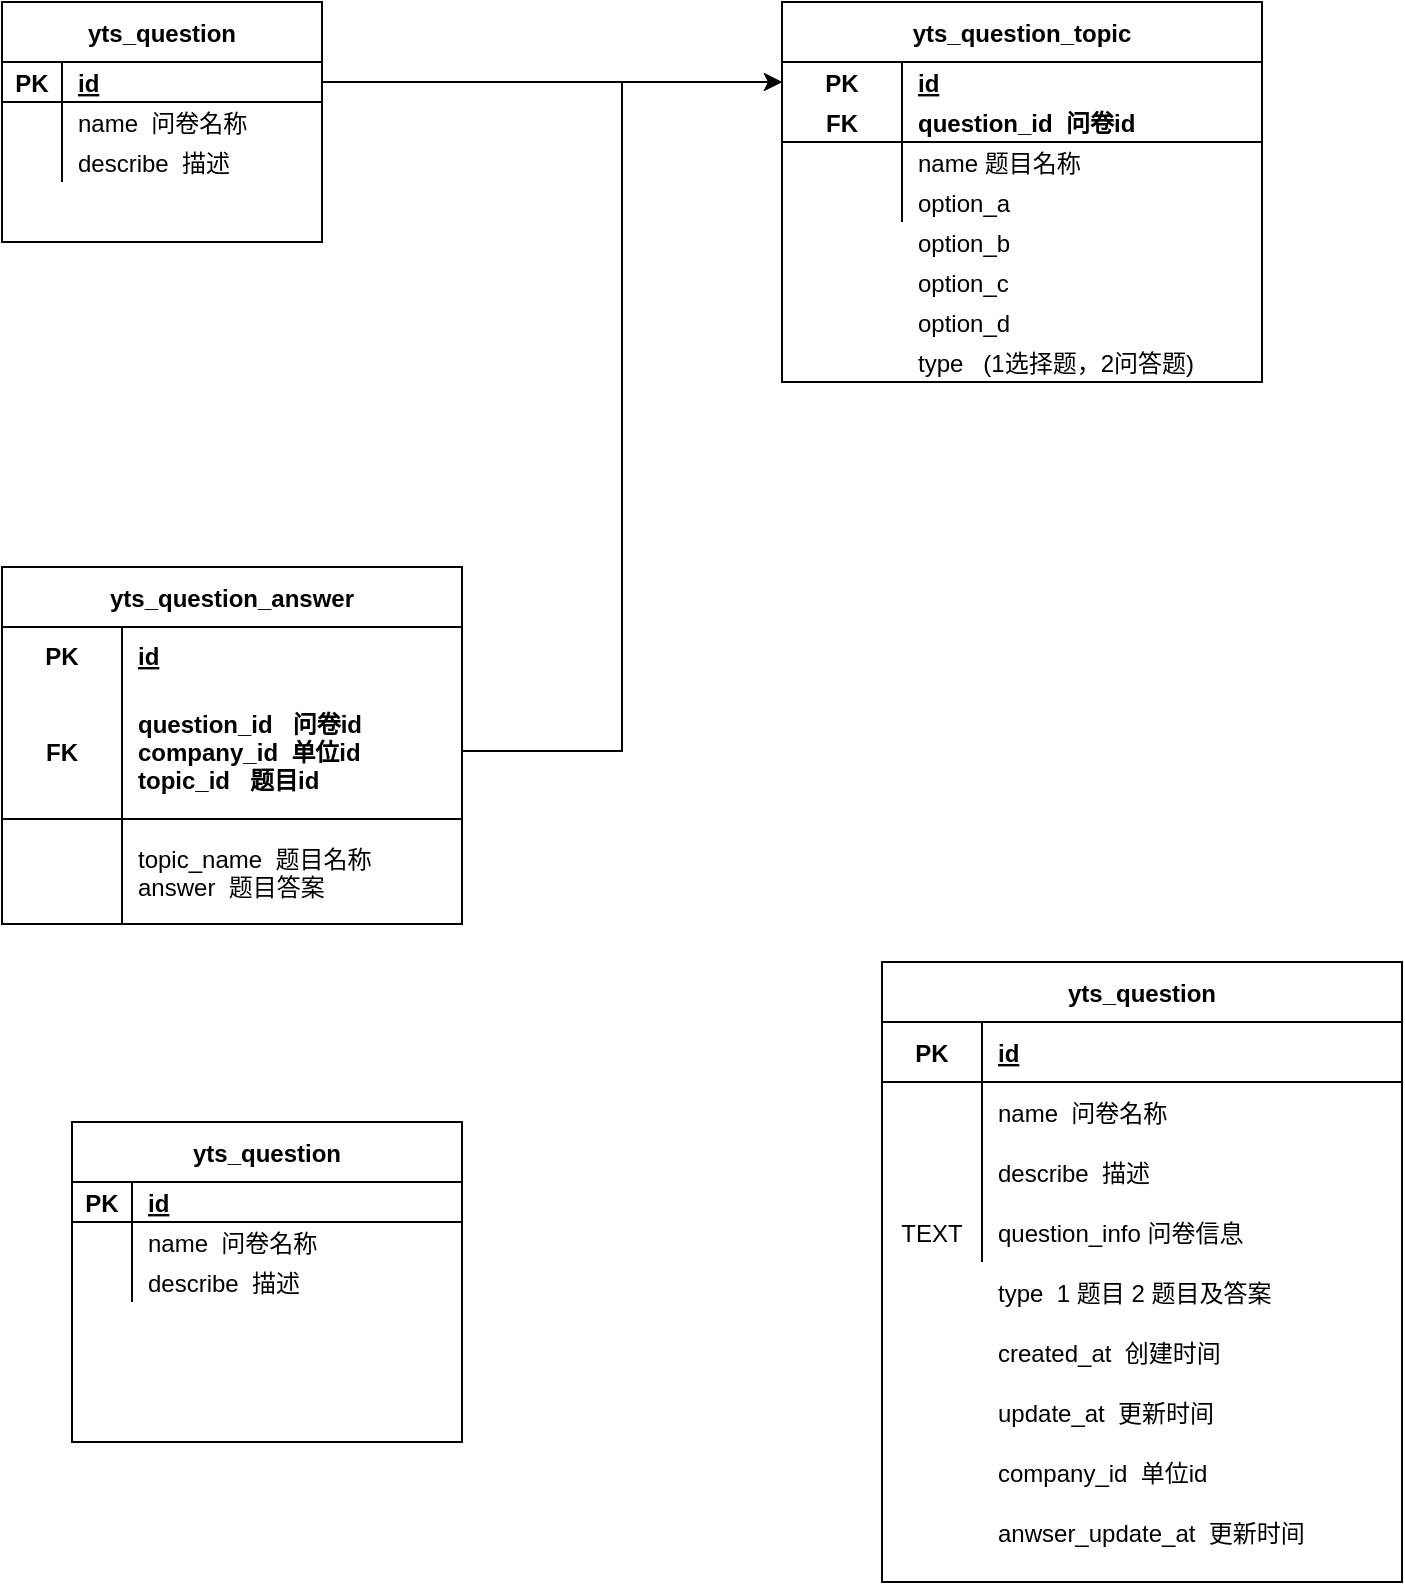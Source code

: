<mxfile version="13.10.4" type="github">
  <diagram id="j12a4eqQzq2RAFbl9snG" name="Page-1">
    <mxGraphModel dx="1185" dy="588" grid="1" gridSize="10" guides="1" tooltips="1" connect="1" arrows="1" fold="1" page="1" pageScale="1" pageWidth="827" pageHeight="1169" math="0" shadow="0">
      <root>
        <mxCell id="0" />
        <mxCell id="1" parent="0" />
        <mxCell id="PU8bBQ2o0Tv29JzaatMH-1" value="yts_question" style="shape=table;startSize=30;container=1;collapsible=1;childLayout=tableLayout;fixedRows=1;rowLines=0;fontStyle=1;align=center;resizeLast=1;" parent="1" vertex="1">
          <mxGeometry x="50" y="120" width="160" height="120" as="geometry" />
        </mxCell>
        <mxCell id="PU8bBQ2o0Tv29JzaatMH-2" value="" style="shape=partialRectangle;collapsible=0;dropTarget=0;pointerEvents=0;fillColor=none;top=0;left=0;bottom=1;right=0;points=[[0,0.5],[1,0.5]];portConstraint=eastwest;" parent="PU8bBQ2o0Tv29JzaatMH-1" vertex="1">
          <mxGeometry y="30" width="160" height="20" as="geometry" />
        </mxCell>
        <mxCell id="PU8bBQ2o0Tv29JzaatMH-3" value="PK" style="shape=partialRectangle;connectable=0;fillColor=none;top=0;left=0;bottom=0;right=0;fontStyle=1;overflow=hidden;" parent="PU8bBQ2o0Tv29JzaatMH-2" vertex="1">
          <mxGeometry width="30" height="20" as="geometry" />
        </mxCell>
        <mxCell id="PU8bBQ2o0Tv29JzaatMH-4" value="id" style="shape=partialRectangle;connectable=0;fillColor=none;top=0;left=0;bottom=0;right=0;align=left;spacingLeft=6;fontStyle=5;overflow=hidden;" parent="PU8bBQ2o0Tv29JzaatMH-2" vertex="1">
          <mxGeometry x="30" width="130" height="20" as="geometry" />
        </mxCell>
        <mxCell id="PU8bBQ2o0Tv29JzaatMH-5" value="" style="shape=partialRectangle;collapsible=0;dropTarget=0;pointerEvents=0;fillColor=none;top=0;left=0;bottom=0;right=0;points=[[0,0.5],[1,0.5]];portConstraint=eastwest;" parent="PU8bBQ2o0Tv29JzaatMH-1" vertex="1">
          <mxGeometry y="50" width="160" height="20" as="geometry" />
        </mxCell>
        <mxCell id="PU8bBQ2o0Tv29JzaatMH-6" value="" style="shape=partialRectangle;connectable=0;fillColor=none;top=0;left=0;bottom=0;right=0;editable=1;overflow=hidden;" parent="PU8bBQ2o0Tv29JzaatMH-5" vertex="1">
          <mxGeometry width="30" height="20" as="geometry" />
        </mxCell>
        <mxCell id="PU8bBQ2o0Tv29JzaatMH-7" value="name  问卷名称" style="shape=partialRectangle;connectable=0;fillColor=none;top=0;left=0;bottom=0;right=0;align=left;spacingLeft=6;overflow=hidden;" parent="PU8bBQ2o0Tv29JzaatMH-5" vertex="1">
          <mxGeometry x="30" width="130" height="20" as="geometry" />
        </mxCell>
        <mxCell id="PU8bBQ2o0Tv29JzaatMH-8" value="" style="shape=partialRectangle;collapsible=0;dropTarget=0;pointerEvents=0;fillColor=none;top=0;left=0;bottom=0;right=0;points=[[0,0.5],[1,0.5]];portConstraint=eastwest;" parent="PU8bBQ2o0Tv29JzaatMH-1" vertex="1">
          <mxGeometry y="70" width="160" height="20" as="geometry" />
        </mxCell>
        <mxCell id="PU8bBQ2o0Tv29JzaatMH-9" value="" style="shape=partialRectangle;connectable=0;fillColor=none;top=0;left=0;bottom=0;right=0;editable=1;overflow=hidden;" parent="PU8bBQ2o0Tv29JzaatMH-8" vertex="1">
          <mxGeometry width="30" height="20" as="geometry" />
        </mxCell>
        <mxCell id="PU8bBQ2o0Tv29JzaatMH-10" value="describe  描述" style="shape=partialRectangle;connectable=0;fillColor=none;top=0;left=0;bottom=0;right=0;align=left;spacingLeft=6;overflow=hidden;" parent="PU8bBQ2o0Tv29JzaatMH-8" vertex="1">
          <mxGeometry x="30" width="130" height="20" as="geometry" />
        </mxCell>
        <mxCell id="PU8bBQ2o0Tv29JzaatMH-26" value="yts_question_topic" style="shape=table;startSize=30;container=1;collapsible=1;childLayout=tableLayout;fixedRows=1;rowLines=0;fontStyle=1;align=center;resizeLast=1;" parent="1" vertex="1">
          <mxGeometry x="440" y="120" width="240" height="190" as="geometry" />
        </mxCell>
        <mxCell id="PU8bBQ2o0Tv29JzaatMH-27" value="" style="shape=partialRectangle;collapsible=0;dropTarget=0;pointerEvents=0;fillColor=none;top=0;left=0;bottom=0;right=0;points=[[0,0.5],[1,0.5]];portConstraint=eastwest;" parent="PU8bBQ2o0Tv29JzaatMH-26" vertex="1">
          <mxGeometry y="30" width="240" height="20" as="geometry" />
        </mxCell>
        <mxCell id="PU8bBQ2o0Tv29JzaatMH-28" value="PK" style="shape=partialRectangle;connectable=0;fillColor=none;top=0;left=0;bottom=0;right=0;fontStyle=1;overflow=hidden;" parent="PU8bBQ2o0Tv29JzaatMH-27" vertex="1">
          <mxGeometry width="60" height="20" as="geometry" />
        </mxCell>
        <mxCell id="PU8bBQ2o0Tv29JzaatMH-29" value="id" style="shape=partialRectangle;connectable=0;fillColor=none;top=0;left=0;bottom=0;right=0;align=left;spacingLeft=6;fontStyle=5;overflow=hidden;" parent="PU8bBQ2o0Tv29JzaatMH-27" vertex="1">
          <mxGeometry x="60" width="180" height="20" as="geometry" />
        </mxCell>
        <mxCell id="PU8bBQ2o0Tv29JzaatMH-30" value="" style="shape=partialRectangle;collapsible=0;dropTarget=0;pointerEvents=0;fillColor=none;top=0;left=0;bottom=1;right=0;points=[[0,0.5],[1,0.5]];portConstraint=eastwest;" parent="PU8bBQ2o0Tv29JzaatMH-26" vertex="1">
          <mxGeometry y="50" width="240" height="20" as="geometry" />
        </mxCell>
        <mxCell id="PU8bBQ2o0Tv29JzaatMH-31" value="FK" style="shape=partialRectangle;connectable=0;fillColor=none;top=0;left=0;bottom=0;right=0;fontStyle=1;overflow=hidden;" parent="PU8bBQ2o0Tv29JzaatMH-30" vertex="1">
          <mxGeometry width="60" height="20" as="geometry" />
        </mxCell>
        <mxCell id="PU8bBQ2o0Tv29JzaatMH-32" value="question_id  问卷id" style="shape=partialRectangle;connectable=0;fillColor=none;top=0;left=0;bottom=0;right=0;align=left;spacingLeft=6;fontStyle=1;overflow=hidden;strokeColor=none;" parent="PU8bBQ2o0Tv29JzaatMH-30" vertex="1">
          <mxGeometry x="60" width="180" height="20" as="geometry" />
        </mxCell>
        <mxCell id="PU8bBQ2o0Tv29JzaatMH-33" value="" style="shape=partialRectangle;collapsible=0;dropTarget=0;pointerEvents=0;fillColor=none;top=0;left=0;bottom=0;right=0;points=[[0,0.5],[1,0.5]];portConstraint=eastwest;" parent="PU8bBQ2o0Tv29JzaatMH-26" vertex="1">
          <mxGeometry y="70" width="240" height="20" as="geometry" />
        </mxCell>
        <mxCell id="PU8bBQ2o0Tv29JzaatMH-34" value="" style="shape=partialRectangle;connectable=0;fillColor=none;top=0;left=0;bottom=0;right=0;editable=1;overflow=hidden;" parent="PU8bBQ2o0Tv29JzaatMH-33" vertex="1">
          <mxGeometry width="60" height="20" as="geometry" />
        </mxCell>
        <mxCell id="PU8bBQ2o0Tv29JzaatMH-35" value="name 题目名称" style="shape=partialRectangle;connectable=0;fillColor=none;top=0;left=0;bottom=0;right=0;align=left;spacingLeft=6;overflow=hidden;" parent="PU8bBQ2o0Tv29JzaatMH-33" vertex="1">
          <mxGeometry x="60" width="180" height="20" as="geometry" />
        </mxCell>
        <mxCell id="PU8bBQ2o0Tv29JzaatMH-36" value="" style="shape=partialRectangle;collapsible=0;dropTarget=0;pointerEvents=0;fillColor=none;top=0;left=0;bottom=0;right=0;points=[[0,0.5],[1,0.5]];portConstraint=eastwest;" parent="PU8bBQ2o0Tv29JzaatMH-26" vertex="1">
          <mxGeometry y="90" width="240" height="20" as="geometry" />
        </mxCell>
        <mxCell id="PU8bBQ2o0Tv29JzaatMH-37" value="" style="shape=partialRectangle;connectable=0;fillColor=none;top=0;left=0;bottom=0;right=0;editable=1;overflow=hidden;" parent="PU8bBQ2o0Tv29JzaatMH-36" vertex="1">
          <mxGeometry width="60" height="20" as="geometry" />
        </mxCell>
        <mxCell id="PU8bBQ2o0Tv29JzaatMH-38" value="option_a" style="shape=partialRectangle;connectable=0;fillColor=none;top=0;left=0;bottom=0;right=0;align=left;spacingLeft=6;overflow=hidden;" parent="PU8bBQ2o0Tv29JzaatMH-36" vertex="1">
          <mxGeometry x="60" width="180" height="20" as="geometry" />
        </mxCell>
        <mxCell id="PU8bBQ2o0Tv29JzaatMH-40" value="option_b" style="shape=partialRectangle;connectable=0;fillColor=none;top=0;left=0;bottom=0;right=0;align=left;spacingLeft=6;overflow=hidden;" parent="1" vertex="1">
          <mxGeometry x="500" y="230" width="180" height="20" as="geometry" />
        </mxCell>
        <mxCell id="PU8bBQ2o0Tv29JzaatMH-41" value="option_c" style="shape=partialRectangle;connectable=0;fillColor=none;top=0;left=0;bottom=0;right=0;align=left;spacingLeft=6;overflow=hidden;" parent="1" vertex="1">
          <mxGeometry x="500" y="250" width="180" height="20" as="geometry" />
        </mxCell>
        <mxCell id="PU8bBQ2o0Tv29JzaatMH-42" value="option_d" style="shape=partialRectangle;connectable=0;fillColor=none;top=0;left=0;bottom=0;right=0;align=left;spacingLeft=6;overflow=hidden;" parent="1" vertex="1">
          <mxGeometry x="500" y="270" width="180" height="20" as="geometry" />
        </mxCell>
        <mxCell id="PU8bBQ2o0Tv29JzaatMH-43" value="type   (1选择题，2问答题)" style="shape=partialRectangle;connectable=0;fillColor=none;top=0;left=0;bottom=0;right=0;align=left;spacingLeft=6;overflow=hidden;" parent="1" vertex="1">
          <mxGeometry x="500" y="290" width="180" height="20" as="geometry" />
        </mxCell>
        <mxCell id="m7RAE9o-WgXZ6OsV-Fjk-3" value="yts_question_answer" style="shape=table;startSize=30;container=1;collapsible=1;childLayout=tableLayout;fixedRows=1;rowLines=0;fontStyle=1;align=center;resizeLast=1;" vertex="1" parent="1">
          <mxGeometry x="50" y="402.5" width="230" height="178.5" as="geometry" />
        </mxCell>
        <mxCell id="m7RAE9o-WgXZ6OsV-Fjk-4" value="" style="shape=partialRectangle;collapsible=0;dropTarget=0;pointerEvents=0;fillColor=none;top=0;left=0;bottom=0;right=0;points=[[0,0.5],[1,0.5]];portConstraint=eastwest;" vertex="1" parent="m7RAE9o-WgXZ6OsV-Fjk-3">
          <mxGeometry y="30" width="230" height="28" as="geometry" />
        </mxCell>
        <mxCell id="m7RAE9o-WgXZ6OsV-Fjk-5" value="PK" style="shape=partialRectangle;connectable=0;fillColor=none;top=0;left=0;bottom=0;right=0;fontStyle=1;overflow=hidden;" vertex="1" parent="m7RAE9o-WgXZ6OsV-Fjk-4">
          <mxGeometry width="60" height="28" as="geometry" />
        </mxCell>
        <mxCell id="m7RAE9o-WgXZ6OsV-Fjk-6" value="id" style="shape=partialRectangle;connectable=0;fillColor=none;top=0;left=0;bottom=0;right=0;align=left;spacingLeft=6;fontStyle=5;overflow=hidden;" vertex="1" parent="m7RAE9o-WgXZ6OsV-Fjk-4">
          <mxGeometry x="60" width="170" height="28" as="geometry" />
        </mxCell>
        <mxCell id="m7RAE9o-WgXZ6OsV-Fjk-7" value="" style="shape=partialRectangle;collapsible=0;dropTarget=0;pointerEvents=0;fillColor=none;top=0;left=0;bottom=1;right=0;points=[[0,0.5],[1,0.5]];portConstraint=eastwest;" vertex="1" parent="m7RAE9o-WgXZ6OsV-Fjk-3">
          <mxGeometry y="58" width="230" height="68" as="geometry" />
        </mxCell>
        <mxCell id="m7RAE9o-WgXZ6OsV-Fjk-8" value="FK" style="shape=partialRectangle;connectable=0;fillColor=none;top=0;left=0;bottom=0;right=0;fontStyle=1;overflow=hidden;" vertex="1" parent="m7RAE9o-WgXZ6OsV-Fjk-7">
          <mxGeometry width="60" height="68" as="geometry" />
        </mxCell>
        <mxCell id="m7RAE9o-WgXZ6OsV-Fjk-9" value="question_id   问卷id&#xa;company_id  单位id&#xa;topic_id   题目id" style="shape=partialRectangle;connectable=0;fillColor=none;top=0;left=0;bottom=0;right=0;align=left;spacingLeft=6;fontStyle=1;overflow=hidden;strokeColor=none;" vertex="1" parent="m7RAE9o-WgXZ6OsV-Fjk-7">
          <mxGeometry x="60" width="170" height="68" as="geometry" />
        </mxCell>
        <mxCell id="m7RAE9o-WgXZ6OsV-Fjk-10" value="" style="shape=partialRectangle;collapsible=0;dropTarget=0;pointerEvents=0;fillColor=none;top=0;left=0;bottom=0;right=0;points=[[0,0.5],[1,0.5]];portConstraint=eastwest;" vertex="1" parent="m7RAE9o-WgXZ6OsV-Fjk-3">
          <mxGeometry y="126" width="230" height="53" as="geometry" />
        </mxCell>
        <mxCell id="m7RAE9o-WgXZ6OsV-Fjk-11" value="" style="shape=partialRectangle;connectable=0;fillColor=none;top=0;left=0;bottom=0;right=0;editable=1;overflow=hidden;" vertex="1" parent="m7RAE9o-WgXZ6OsV-Fjk-10">
          <mxGeometry width="60" height="53" as="geometry" />
        </mxCell>
        <mxCell id="m7RAE9o-WgXZ6OsV-Fjk-12" value="topic_name  题目名称&#xa;answer  题目答案" style="shape=partialRectangle;connectable=0;fillColor=none;top=0;left=0;bottom=0;right=0;align=left;spacingLeft=6;overflow=hidden;" vertex="1" parent="m7RAE9o-WgXZ6OsV-Fjk-10">
          <mxGeometry x="60" width="170" height="53" as="geometry" />
        </mxCell>
        <mxCell id="m7RAE9o-WgXZ6OsV-Fjk-23" style="edgeStyle=orthogonalEdgeStyle;rounded=0;orthogonalLoop=1;jettySize=auto;html=1;exitX=1;exitY=0.5;exitDx=0;exitDy=0;" edge="1" parent="1" source="PU8bBQ2o0Tv29JzaatMH-2" target="PU8bBQ2o0Tv29JzaatMH-27">
          <mxGeometry relative="1" as="geometry" />
        </mxCell>
        <mxCell id="m7RAE9o-WgXZ6OsV-Fjk-24" style="edgeStyle=orthogonalEdgeStyle;rounded=0;orthogonalLoop=1;jettySize=auto;html=1;exitX=1;exitY=0.5;exitDx=0;exitDy=0;entryX=0;entryY=0.5;entryDx=0;entryDy=0;" edge="1" parent="1" source="m7RAE9o-WgXZ6OsV-Fjk-7" target="PU8bBQ2o0Tv29JzaatMH-27">
          <mxGeometry relative="1" as="geometry" />
        </mxCell>
        <mxCell id="m7RAE9o-WgXZ6OsV-Fjk-25" value="yts_question" style="shape=table;startSize=30;container=1;collapsible=1;childLayout=tableLayout;fixedRows=1;rowLines=0;fontStyle=1;align=center;resizeLast=1;" vertex="1" parent="1">
          <mxGeometry x="85" y="680" width="195" height="160" as="geometry" />
        </mxCell>
        <mxCell id="m7RAE9o-WgXZ6OsV-Fjk-26" value="" style="shape=partialRectangle;collapsible=0;dropTarget=0;pointerEvents=0;fillColor=none;top=0;left=0;bottom=1;right=0;points=[[0,0.5],[1,0.5]];portConstraint=eastwest;" vertex="1" parent="m7RAE9o-WgXZ6OsV-Fjk-25">
          <mxGeometry y="30" width="195" height="20" as="geometry" />
        </mxCell>
        <mxCell id="m7RAE9o-WgXZ6OsV-Fjk-27" value="PK" style="shape=partialRectangle;connectable=0;fillColor=none;top=0;left=0;bottom=0;right=0;fontStyle=1;overflow=hidden;" vertex="1" parent="m7RAE9o-WgXZ6OsV-Fjk-26">
          <mxGeometry width="30" height="20" as="geometry" />
        </mxCell>
        <mxCell id="m7RAE9o-WgXZ6OsV-Fjk-28" value="id" style="shape=partialRectangle;connectable=0;fillColor=none;top=0;left=0;bottom=0;right=0;align=left;spacingLeft=6;fontStyle=5;overflow=hidden;" vertex="1" parent="m7RAE9o-WgXZ6OsV-Fjk-26">
          <mxGeometry x="30" width="165" height="20" as="geometry" />
        </mxCell>
        <mxCell id="m7RAE9o-WgXZ6OsV-Fjk-29" value="" style="shape=partialRectangle;collapsible=0;dropTarget=0;pointerEvents=0;fillColor=none;top=0;left=0;bottom=0;right=0;points=[[0,0.5],[1,0.5]];portConstraint=eastwest;" vertex="1" parent="m7RAE9o-WgXZ6OsV-Fjk-25">
          <mxGeometry y="50" width="195" height="20" as="geometry" />
        </mxCell>
        <mxCell id="m7RAE9o-WgXZ6OsV-Fjk-30" value="" style="shape=partialRectangle;connectable=0;fillColor=none;top=0;left=0;bottom=0;right=0;editable=1;overflow=hidden;" vertex="1" parent="m7RAE9o-WgXZ6OsV-Fjk-29">
          <mxGeometry width="30" height="20" as="geometry" />
        </mxCell>
        <mxCell id="m7RAE9o-WgXZ6OsV-Fjk-31" value="name  问卷名称" style="shape=partialRectangle;connectable=0;fillColor=none;top=0;left=0;bottom=0;right=0;align=left;spacingLeft=6;overflow=hidden;" vertex="1" parent="m7RAE9o-WgXZ6OsV-Fjk-29">
          <mxGeometry x="30" width="165" height="20" as="geometry" />
        </mxCell>
        <mxCell id="m7RAE9o-WgXZ6OsV-Fjk-32" value="" style="shape=partialRectangle;collapsible=0;dropTarget=0;pointerEvents=0;fillColor=none;top=0;left=0;bottom=0;right=0;points=[[0,0.5],[1,0.5]];portConstraint=eastwest;" vertex="1" parent="m7RAE9o-WgXZ6OsV-Fjk-25">
          <mxGeometry y="70" width="195" height="20" as="geometry" />
        </mxCell>
        <mxCell id="m7RAE9o-WgXZ6OsV-Fjk-33" value="" style="shape=partialRectangle;connectable=0;fillColor=none;top=0;left=0;bottom=0;right=0;editable=1;overflow=hidden;" vertex="1" parent="m7RAE9o-WgXZ6OsV-Fjk-32">
          <mxGeometry width="30" height="20" as="geometry" />
        </mxCell>
        <mxCell id="m7RAE9o-WgXZ6OsV-Fjk-34" value="describe  描述" style="shape=partialRectangle;connectable=0;fillColor=none;top=0;left=0;bottom=0;right=0;align=left;spacingLeft=6;overflow=hidden;" vertex="1" parent="m7RAE9o-WgXZ6OsV-Fjk-32">
          <mxGeometry x="30" width="165" height="20" as="geometry" />
        </mxCell>
        <mxCell id="m7RAE9o-WgXZ6OsV-Fjk-35" value="yts_question" style="shape=table;startSize=30;container=1;collapsible=1;childLayout=tableLayout;fixedRows=1;rowLines=0;fontStyle=1;align=center;resizeLast=1;" vertex="1" parent="1">
          <mxGeometry x="490" y="600" width="260" height="310" as="geometry" />
        </mxCell>
        <mxCell id="m7RAE9o-WgXZ6OsV-Fjk-36" value="" style="shape=partialRectangle;collapsible=0;dropTarget=0;pointerEvents=0;fillColor=none;top=0;left=0;bottom=1;right=0;points=[[0,0.5],[1,0.5]];portConstraint=eastwest;" vertex="1" parent="m7RAE9o-WgXZ6OsV-Fjk-35">
          <mxGeometry y="30" width="260" height="30" as="geometry" />
        </mxCell>
        <mxCell id="m7RAE9o-WgXZ6OsV-Fjk-37" value="PK" style="shape=partialRectangle;connectable=0;fillColor=none;top=0;left=0;bottom=0;right=0;fontStyle=1;overflow=hidden;" vertex="1" parent="m7RAE9o-WgXZ6OsV-Fjk-36">
          <mxGeometry width="50" height="30" as="geometry" />
        </mxCell>
        <mxCell id="m7RAE9o-WgXZ6OsV-Fjk-38" value="id" style="shape=partialRectangle;connectable=0;fillColor=none;top=0;left=0;bottom=0;right=0;align=left;spacingLeft=6;fontStyle=5;overflow=hidden;" vertex="1" parent="m7RAE9o-WgXZ6OsV-Fjk-36">
          <mxGeometry x="50" width="210" height="30" as="geometry" />
        </mxCell>
        <mxCell id="m7RAE9o-WgXZ6OsV-Fjk-39" value="" style="shape=partialRectangle;collapsible=0;dropTarget=0;pointerEvents=0;fillColor=none;top=0;left=0;bottom=0;right=0;points=[[0,0.5],[1,0.5]];portConstraint=eastwest;" vertex="1" parent="m7RAE9o-WgXZ6OsV-Fjk-35">
          <mxGeometry y="60" width="260" height="30" as="geometry" />
        </mxCell>
        <mxCell id="m7RAE9o-WgXZ6OsV-Fjk-40" value="" style="shape=partialRectangle;connectable=0;fillColor=none;top=0;left=0;bottom=0;right=0;editable=1;overflow=hidden;" vertex="1" parent="m7RAE9o-WgXZ6OsV-Fjk-39">
          <mxGeometry width="50" height="30" as="geometry" />
        </mxCell>
        <mxCell id="m7RAE9o-WgXZ6OsV-Fjk-41" value="name  问卷名称" style="shape=partialRectangle;connectable=0;fillColor=none;top=0;left=0;bottom=0;right=0;align=left;spacingLeft=6;overflow=hidden;" vertex="1" parent="m7RAE9o-WgXZ6OsV-Fjk-39">
          <mxGeometry x="50" width="210" height="30" as="geometry" />
        </mxCell>
        <mxCell id="m7RAE9o-WgXZ6OsV-Fjk-42" value="" style="shape=partialRectangle;collapsible=0;dropTarget=0;pointerEvents=0;fillColor=none;top=0;left=0;bottom=0;right=0;points=[[0,0.5],[1,0.5]];portConstraint=eastwest;" vertex="1" parent="m7RAE9o-WgXZ6OsV-Fjk-35">
          <mxGeometry y="90" width="260" height="30" as="geometry" />
        </mxCell>
        <mxCell id="m7RAE9o-WgXZ6OsV-Fjk-43" value="" style="shape=partialRectangle;connectable=0;fillColor=none;top=0;left=0;bottom=0;right=0;editable=1;overflow=hidden;" vertex="1" parent="m7RAE9o-WgXZ6OsV-Fjk-42">
          <mxGeometry width="50" height="30" as="geometry" />
        </mxCell>
        <mxCell id="m7RAE9o-WgXZ6OsV-Fjk-44" value="describe  描述" style="shape=partialRectangle;connectable=0;fillColor=none;top=0;left=0;bottom=0;right=0;align=left;spacingLeft=6;overflow=hidden;" vertex="1" parent="m7RAE9o-WgXZ6OsV-Fjk-42">
          <mxGeometry x="50" width="210" height="30" as="geometry" />
        </mxCell>
        <mxCell id="m7RAE9o-WgXZ6OsV-Fjk-45" value="" style="shape=partialRectangle;collapsible=0;dropTarget=0;pointerEvents=0;fillColor=none;top=0;left=0;bottom=0;right=0;points=[[0,0.5],[1,0.5]];portConstraint=eastwest;" vertex="1" parent="m7RAE9o-WgXZ6OsV-Fjk-35">
          <mxGeometry y="120" width="260" height="30" as="geometry" />
        </mxCell>
        <mxCell id="m7RAE9o-WgXZ6OsV-Fjk-46" value="TEXT" style="shape=partialRectangle;connectable=0;fillColor=none;top=0;left=0;bottom=0;right=0;editable=1;overflow=hidden;" vertex="1" parent="m7RAE9o-WgXZ6OsV-Fjk-45">
          <mxGeometry width="50" height="30" as="geometry" />
        </mxCell>
        <mxCell id="m7RAE9o-WgXZ6OsV-Fjk-47" value="question_info 问卷信息  " style="shape=partialRectangle;connectable=0;fillColor=none;top=0;left=0;bottom=0;right=0;align=left;spacingLeft=6;overflow=hidden;" vertex="1" parent="m7RAE9o-WgXZ6OsV-Fjk-45">
          <mxGeometry x="50" width="210" height="30" as="geometry" />
        </mxCell>
        <mxCell id="m7RAE9o-WgXZ6OsV-Fjk-48" value="type  1 题目 2 题目及答案" style="shape=partialRectangle;connectable=0;fillColor=none;top=0;left=0;bottom=0;right=0;align=left;spacingLeft=6;overflow=hidden;" vertex="1" parent="1">
          <mxGeometry x="540" y="750" width="210" height="30" as="geometry" />
        </mxCell>
        <mxCell id="m7RAE9o-WgXZ6OsV-Fjk-49" value="company_id  单位id" style="shape=partialRectangle;connectable=0;fillColor=none;top=0;left=0;bottom=0;right=0;align=left;spacingLeft=6;overflow=hidden;" vertex="1" parent="1">
          <mxGeometry x="540" y="840" width="210" height="30" as="geometry" />
        </mxCell>
        <mxCell id="m7RAE9o-WgXZ6OsV-Fjk-50" value="created_at  创建时间" style="shape=partialRectangle;connectable=0;fillColor=none;top=0;left=0;bottom=0;right=0;align=left;spacingLeft=6;overflow=hidden;" vertex="1" parent="1">
          <mxGeometry x="540" y="780" width="210" height="30" as="geometry" />
        </mxCell>
        <mxCell id="m7RAE9o-WgXZ6OsV-Fjk-51" value="update_at  更新时间" style="shape=partialRectangle;connectable=0;fillColor=none;top=0;left=0;bottom=0;right=0;align=left;spacingLeft=6;overflow=hidden;" vertex="1" parent="1">
          <mxGeometry x="540" y="810" width="210" height="30" as="geometry" />
        </mxCell>
        <mxCell id="m7RAE9o-WgXZ6OsV-Fjk-52" value="anwser_update_at  更新时间" style="shape=partialRectangle;connectable=0;fillColor=none;top=0;left=0;bottom=0;right=0;align=left;spacingLeft=6;overflow=hidden;" vertex="1" parent="1">
          <mxGeometry x="540" y="870" width="210" height="30" as="geometry" />
        </mxCell>
      </root>
    </mxGraphModel>
  </diagram>
</mxfile>
